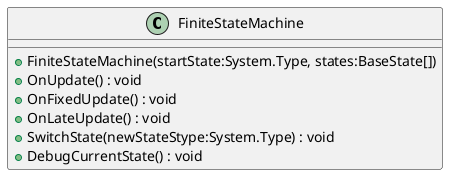 @startuml
class FiniteStateMachine {
    + FiniteStateMachine(startState:System.Type, states:BaseState[])
    + OnUpdate() : void
    + OnFixedUpdate() : void
    + OnLateUpdate() : void
    + SwitchState(newStateStype:System.Type) : void
    + DebugCurrentState() : void
}
@enduml
